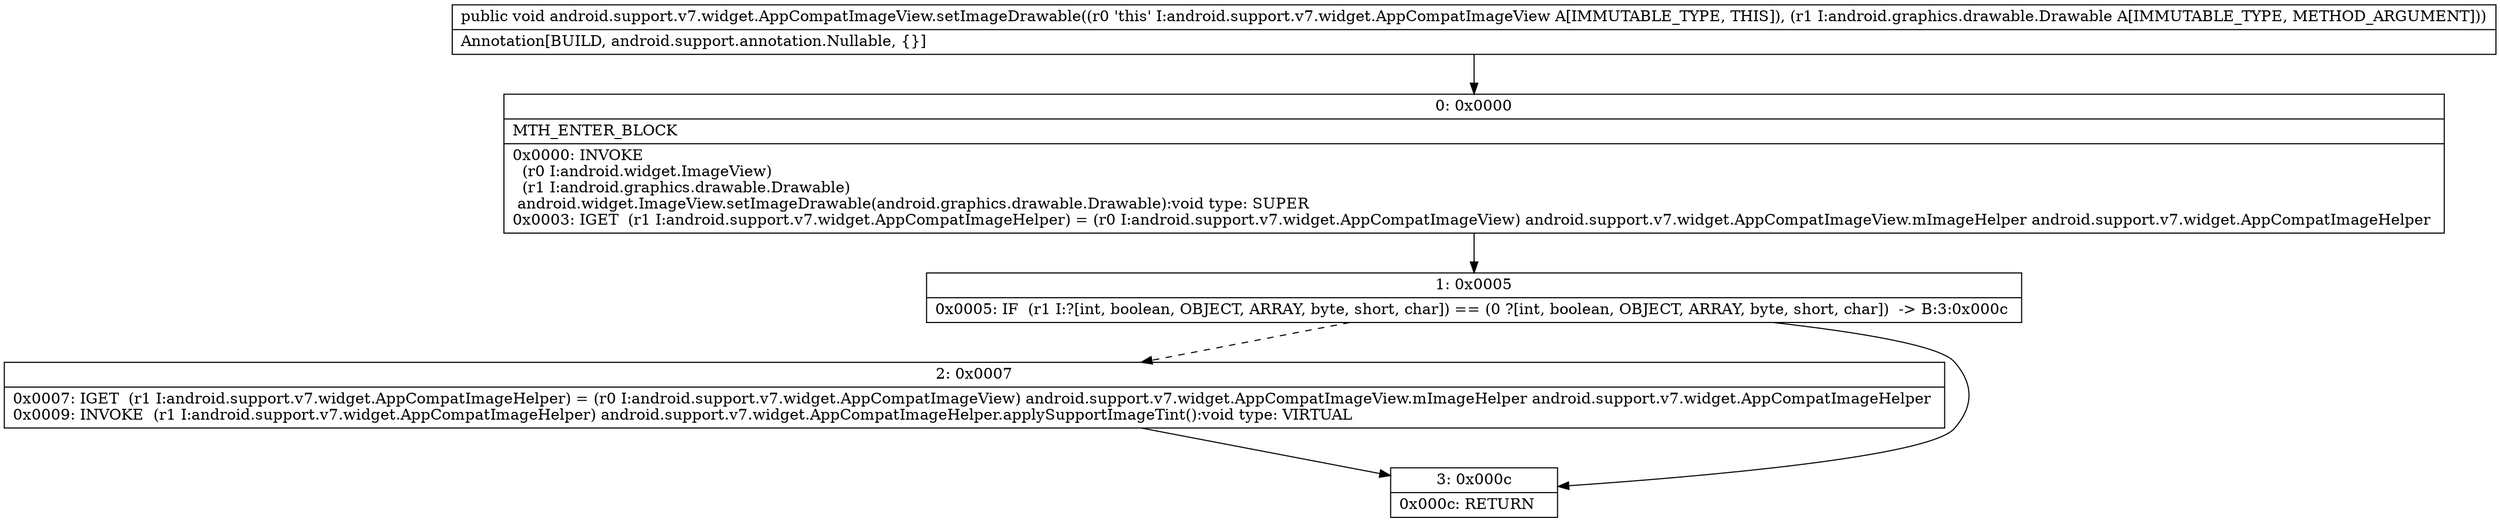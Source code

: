 digraph "CFG forandroid.support.v7.widget.AppCompatImageView.setImageDrawable(Landroid\/graphics\/drawable\/Drawable;)V" {
Node_0 [shape=record,label="{0\:\ 0x0000|MTH_ENTER_BLOCK\l|0x0000: INVOKE  \l  (r0 I:android.widget.ImageView)\l  (r1 I:android.graphics.drawable.Drawable)\l android.widget.ImageView.setImageDrawable(android.graphics.drawable.Drawable):void type: SUPER \l0x0003: IGET  (r1 I:android.support.v7.widget.AppCompatImageHelper) = (r0 I:android.support.v7.widget.AppCompatImageView) android.support.v7.widget.AppCompatImageView.mImageHelper android.support.v7.widget.AppCompatImageHelper \l}"];
Node_1 [shape=record,label="{1\:\ 0x0005|0x0005: IF  (r1 I:?[int, boolean, OBJECT, ARRAY, byte, short, char]) == (0 ?[int, boolean, OBJECT, ARRAY, byte, short, char])  \-\> B:3:0x000c \l}"];
Node_2 [shape=record,label="{2\:\ 0x0007|0x0007: IGET  (r1 I:android.support.v7.widget.AppCompatImageHelper) = (r0 I:android.support.v7.widget.AppCompatImageView) android.support.v7.widget.AppCompatImageView.mImageHelper android.support.v7.widget.AppCompatImageHelper \l0x0009: INVOKE  (r1 I:android.support.v7.widget.AppCompatImageHelper) android.support.v7.widget.AppCompatImageHelper.applySupportImageTint():void type: VIRTUAL \l}"];
Node_3 [shape=record,label="{3\:\ 0x000c|0x000c: RETURN   \l}"];
MethodNode[shape=record,label="{public void android.support.v7.widget.AppCompatImageView.setImageDrawable((r0 'this' I:android.support.v7.widget.AppCompatImageView A[IMMUTABLE_TYPE, THIS]), (r1 I:android.graphics.drawable.Drawable A[IMMUTABLE_TYPE, METHOD_ARGUMENT]))  | Annotation[BUILD, android.support.annotation.Nullable, \{\}]\l}"];
MethodNode -> Node_0;
Node_0 -> Node_1;
Node_1 -> Node_2[style=dashed];
Node_1 -> Node_3;
Node_2 -> Node_3;
}

